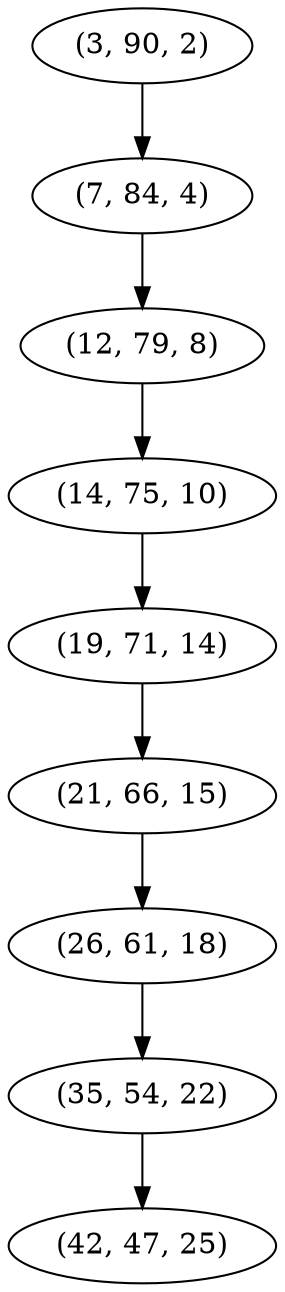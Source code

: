 digraph tree {
    "(3, 90, 2)";
    "(7, 84, 4)";
    "(12, 79, 8)";
    "(14, 75, 10)";
    "(19, 71, 14)";
    "(21, 66, 15)";
    "(26, 61, 18)";
    "(35, 54, 22)";
    "(42, 47, 25)";
    "(3, 90, 2)" -> "(7, 84, 4)";
    "(7, 84, 4)" -> "(12, 79, 8)";
    "(12, 79, 8)" -> "(14, 75, 10)";
    "(14, 75, 10)" -> "(19, 71, 14)";
    "(19, 71, 14)" -> "(21, 66, 15)";
    "(21, 66, 15)" -> "(26, 61, 18)";
    "(26, 61, 18)" -> "(35, 54, 22)";
    "(35, 54, 22)" -> "(42, 47, 25)";
}
